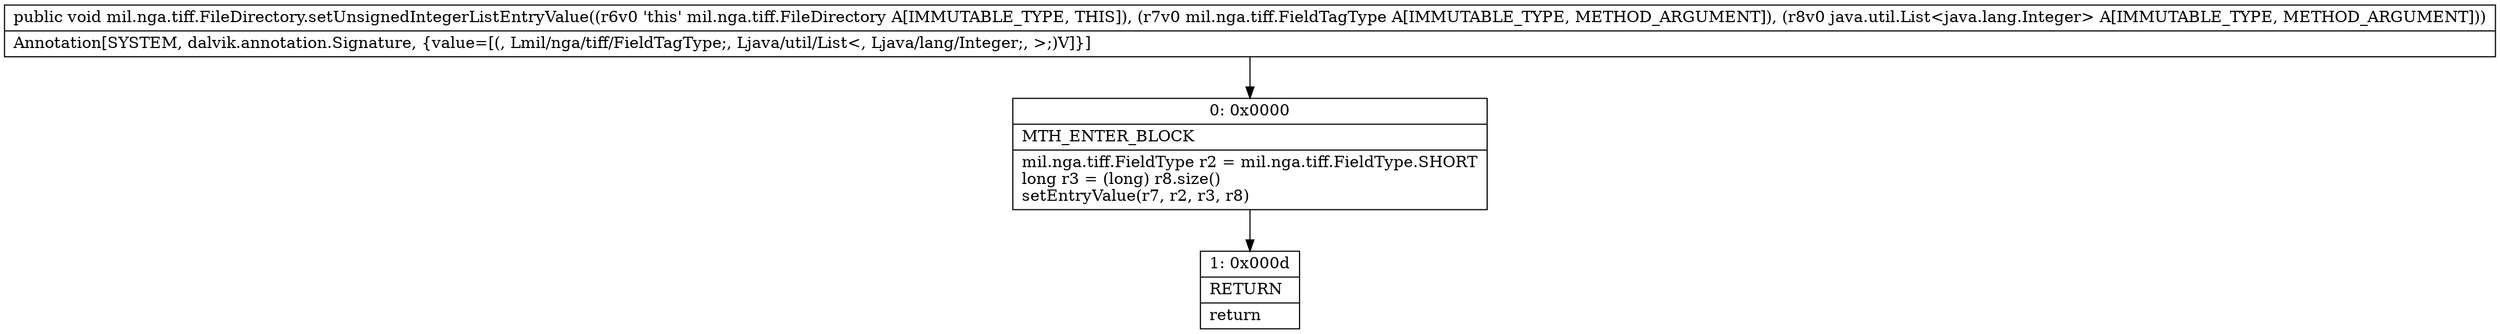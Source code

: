 digraph "CFG formil.nga.tiff.FileDirectory.setUnsignedIntegerListEntryValue(Lmil\/nga\/tiff\/FieldTagType;Ljava\/util\/List;)V" {
Node_0 [shape=record,label="{0\:\ 0x0000|MTH_ENTER_BLOCK\l|mil.nga.tiff.FieldType r2 = mil.nga.tiff.FieldType.SHORT\llong r3 = (long) r8.size()\lsetEntryValue(r7, r2, r3, r8)\l}"];
Node_1 [shape=record,label="{1\:\ 0x000d|RETURN\l|return\l}"];
MethodNode[shape=record,label="{public void mil.nga.tiff.FileDirectory.setUnsignedIntegerListEntryValue((r6v0 'this' mil.nga.tiff.FileDirectory A[IMMUTABLE_TYPE, THIS]), (r7v0 mil.nga.tiff.FieldTagType A[IMMUTABLE_TYPE, METHOD_ARGUMENT]), (r8v0 java.util.List\<java.lang.Integer\> A[IMMUTABLE_TYPE, METHOD_ARGUMENT]))  | Annotation[SYSTEM, dalvik.annotation.Signature, \{value=[(, Lmil\/nga\/tiff\/FieldTagType;, Ljava\/util\/List\<, Ljava\/lang\/Integer;, \>;)V]\}]\l}"];
MethodNode -> Node_0;
Node_0 -> Node_1;
}

